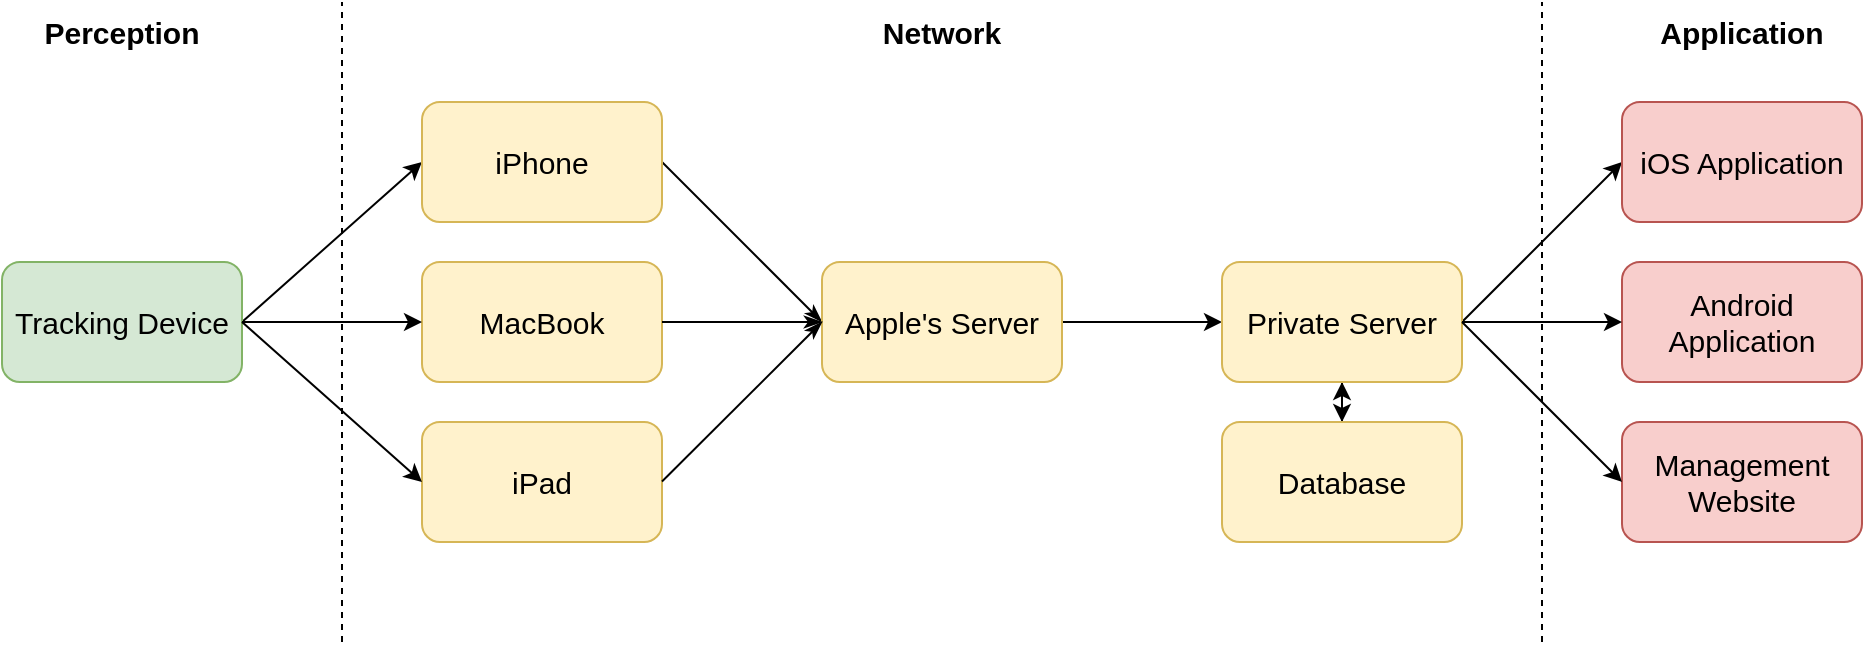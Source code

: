<mxfile version="25.0.3">
  <diagram name="Page-1" id="nqh0FGsFFFs43toVcBv-">
    <mxGraphModel dx="1304" dy="648" grid="1" gridSize="10" guides="1" tooltips="1" connect="1" arrows="1" fold="1" page="1" pageScale="1" pageWidth="850" pageHeight="1100" math="0" shadow="0">
      <root>
        <mxCell id="0" />
        <mxCell id="1" parent="0" />
        <mxCell id="0Yl4MtEkc3vjJpfoT6oy-11" style="rounded=0;orthogonalLoop=1;jettySize=auto;html=1;entryX=0;entryY=0.5;entryDx=0;entryDy=0;exitX=1;exitY=0.5;exitDx=0;exitDy=0;fontSize=15;" edge="1" parent="1" source="0Yl4MtEkc3vjJpfoT6oy-1" target="0Yl4MtEkc3vjJpfoT6oy-2">
          <mxGeometry relative="1" as="geometry" />
        </mxCell>
        <mxCell id="0Yl4MtEkc3vjJpfoT6oy-1" value="Tracking Device" style="rounded=1;whiteSpace=wrap;html=1;fillColor=#d5e8d4;strokeColor=#82b366;fontSize=15;" vertex="1" parent="1">
          <mxGeometry x="110" y="360" width="120" height="60" as="geometry" />
        </mxCell>
        <mxCell id="0Yl4MtEkc3vjJpfoT6oy-14" style="rounded=0;orthogonalLoop=1;jettySize=auto;html=1;entryX=0;entryY=0.5;entryDx=0;entryDy=0;exitX=1;exitY=0.5;exitDx=0;exitDy=0;endArrow=classicThin;endFill=1;fontSize=15;" edge="1" parent="1" source="0Yl4MtEkc3vjJpfoT6oy-2" target="0Yl4MtEkc3vjJpfoT6oy-5">
          <mxGeometry relative="1" as="geometry" />
        </mxCell>
        <mxCell id="0Yl4MtEkc3vjJpfoT6oy-2" value="iPhone" style="rounded=1;whiteSpace=wrap;html=1;fillColor=#fff2cc;strokeColor=#d6b656;fontSize=15;" vertex="1" parent="1">
          <mxGeometry x="320" y="280" width="120" height="60" as="geometry" />
        </mxCell>
        <mxCell id="0Yl4MtEkc3vjJpfoT6oy-3" value="MacBook" style="rounded=1;whiteSpace=wrap;html=1;fillColor=#fff2cc;strokeColor=#d6b656;fontSize=15;" vertex="1" parent="1">
          <mxGeometry x="320" y="360" width="120" height="60" as="geometry" />
        </mxCell>
        <mxCell id="0Yl4MtEkc3vjJpfoT6oy-4" value="iPad" style="rounded=1;whiteSpace=wrap;html=1;fillColor=#fff2cc;strokeColor=#d6b656;fontSize=15;" vertex="1" parent="1">
          <mxGeometry x="320" y="440" width="120" height="60" as="geometry" />
        </mxCell>
        <mxCell id="0Yl4MtEkc3vjJpfoT6oy-17" value="" style="edgeStyle=orthogonalEdgeStyle;rounded=0;orthogonalLoop=1;jettySize=auto;html=1;fontSize=15;" edge="1" parent="1" source="0Yl4MtEkc3vjJpfoT6oy-5" target="0Yl4MtEkc3vjJpfoT6oy-6">
          <mxGeometry relative="1" as="geometry" />
        </mxCell>
        <mxCell id="0Yl4MtEkc3vjJpfoT6oy-5" value="Apple&#39;s Server" style="rounded=1;whiteSpace=wrap;html=1;fillColor=#fff2cc;strokeColor=#d6b656;fontSize=15;" vertex="1" parent="1">
          <mxGeometry x="520" y="360" width="120" height="60" as="geometry" />
        </mxCell>
        <mxCell id="0Yl4MtEkc3vjJpfoT6oy-18" value="" style="edgeStyle=orthogonalEdgeStyle;rounded=0;orthogonalLoop=1;jettySize=auto;html=1;startArrow=classic;startFill=1;fontSize=15;" edge="1" parent="1" source="0Yl4MtEkc3vjJpfoT6oy-6" target="0Yl4MtEkc3vjJpfoT6oy-7">
          <mxGeometry relative="1" as="geometry" />
        </mxCell>
        <mxCell id="0Yl4MtEkc3vjJpfoT6oy-19" style="rounded=0;orthogonalLoop=1;jettySize=auto;html=1;entryX=0;entryY=0.5;entryDx=0;entryDy=0;exitX=1;exitY=0.5;exitDx=0;exitDy=0;fontSize=15;" edge="1" parent="1" source="0Yl4MtEkc3vjJpfoT6oy-6" target="0Yl4MtEkc3vjJpfoT6oy-8">
          <mxGeometry relative="1" as="geometry" />
        </mxCell>
        <mxCell id="0Yl4MtEkc3vjJpfoT6oy-6" value="Private Server" style="rounded=1;whiteSpace=wrap;html=1;fillColor=#fff2cc;strokeColor=#d6b656;fontSize=15;" vertex="1" parent="1">
          <mxGeometry x="720" y="360" width="120" height="60" as="geometry" />
        </mxCell>
        <mxCell id="0Yl4MtEkc3vjJpfoT6oy-7" value="Database" style="rounded=1;whiteSpace=wrap;html=1;fillColor=#fff2cc;strokeColor=#d6b656;fontSize=15;" vertex="1" parent="1">
          <mxGeometry x="720" y="440" width="120" height="60" as="geometry" />
        </mxCell>
        <mxCell id="0Yl4MtEkc3vjJpfoT6oy-8" value="iOS Application" style="rounded=1;whiteSpace=wrap;html=1;fillColor=#f8cecc;strokeColor=#b85450;fontSize=15;" vertex="1" parent="1">
          <mxGeometry x="920" y="280" width="120" height="60" as="geometry" />
        </mxCell>
        <mxCell id="0Yl4MtEkc3vjJpfoT6oy-9" value="Android Application" style="rounded=1;whiteSpace=wrap;html=1;fillColor=#f8cecc;strokeColor=#b85450;fontSize=15;" vertex="1" parent="1">
          <mxGeometry x="920" y="360" width="120" height="60" as="geometry" />
        </mxCell>
        <mxCell id="0Yl4MtEkc3vjJpfoT6oy-10" value="Management&lt;div&gt;Website&lt;/div&gt;" style="rounded=1;whiteSpace=wrap;html=1;fillColor=#f8cecc;strokeColor=#b85450;fontSize=15;" vertex="1" parent="1">
          <mxGeometry x="920" y="440" width="120" height="60" as="geometry" />
        </mxCell>
        <mxCell id="0Yl4MtEkc3vjJpfoT6oy-12" style="rounded=0;orthogonalLoop=1;jettySize=auto;html=1;entryX=0;entryY=0.5;entryDx=0;entryDy=0;exitX=1;exitY=0.5;exitDx=0;exitDy=0;fontSize=15;" edge="1" parent="1" source="0Yl4MtEkc3vjJpfoT6oy-1" target="0Yl4MtEkc3vjJpfoT6oy-3">
          <mxGeometry relative="1" as="geometry">
            <mxPoint x="240" y="400" as="sourcePoint" />
            <mxPoint x="330" y="320" as="targetPoint" />
          </mxGeometry>
        </mxCell>
        <mxCell id="0Yl4MtEkc3vjJpfoT6oy-13" style="rounded=0;orthogonalLoop=1;jettySize=auto;html=1;entryX=0;entryY=0.5;entryDx=0;entryDy=0;fontSize=15;" edge="1" parent="1" target="0Yl4MtEkc3vjJpfoT6oy-4">
          <mxGeometry relative="1" as="geometry">
            <mxPoint x="230" y="390" as="sourcePoint" />
            <mxPoint x="330" y="400" as="targetPoint" />
          </mxGeometry>
        </mxCell>
        <mxCell id="0Yl4MtEkc3vjJpfoT6oy-15" style="rounded=0;orthogonalLoop=1;jettySize=auto;html=1;entryX=0;entryY=0.5;entryDx=0;entryDy=0;exitX=1;exitY=0.5;exitDx=0;exitDy=0;endArrow=classicThin;endFill=1;fontSize=15;" edge="1" parent="1" target="0Yl4MtEkc3vjJpfoT6oy-5">
          <mxGeometry relative="1" as="geometry">
            <mxPoint x="440" y="390" as="sourcePoint" />
            <mxPoint x="520" y="470" as="targetPoint" />
          </mxGeometry>
        </mxCell>
        <mxCell id="0Yl4MtEkc3vjJpfoT6oy-16" style="rounded=0;orthogonalLoop=1;jettySize=auto;html=1;entryX=0;entryY=0.5;entryDx=0;entryDy=0;exitX=1;exitY=0.5;exitDx=0;exitDy=0;endArrow=classicThin;endFill=1;fontSize=15;" edge="1" parent="1" target="0Yl4MtEkc3vjJpfoT6oy-5">
          <mxGeometry relative="1" as="geometry">
            <mxPoint x="440" y="469.76" as="sourcePoint" />
            <mxPoint x="520" y="469.76" as="targetPoint" />
          </mxGeometry>
        </mxCell>
        <mxCell id="0Yl4MtEkc3vjJpfoT6oy-20" style="rounded=0;orthogonalLoop=1;jettySize=auto;html=1;entryX=0;entryY=0.5;entryDx=0;entryDy=0;exitX=1;exitY=0.5;exitDx=0;exitDy=0;fontSize=15;" edge="1" parent="1" source="0Yl4MtEkc3vjJpfoT6oy-6" target="0Yl4MtEkc3vjJpfoT6oy-9">
          <mxGeometry relative="1" as="geometry">
            <mxPoint x="850" y="400" as="sourcePoint" />
            <mxPoint x="930" y="320" as="targetPoint" />
          </mxGeometry>
        </mxCell>
        <mxCell id="0Yl4MtEkc3vjJpfoT6oy-21" style="rounded=0;orthogonalLoop=1;jettySize=auto;html=1;entryX=0;entryY=0.5;entryDx=0;entryDy=0;exitX=1;exitY=0.5;exitDx=0;exitDy=0;fontSize=15;" edge="1" parent="1" source="0Yl4MtEkc3vjJpfoT6oy-6" target="0Yl4MtEkc3vjJpfoT6oy-10">
          <mxGeometry relative="1" as="geometry">
            <mxPoint x="850" y="400" as="sourcePoint" />
            <mxPoint x="930" y="400" as="targetPoint" />
          </mxGeometry>
        </mxCell>
        <mxCell id="0Yl4MtEkc3vjJpfoT6oy-22" value="" style="endArrow=none;dashed=1;html=1;rounded=0;" edge="1" parent="1">
          <mxGeometry width="50" height="50" relative="1" as="geometry">
            <mxPoint x="280" y="550" as="sourcePoint" />
            <mxPoint x="280" y="230" as="targetPoint" />
          </mxGeometry>
        </mxCell>
        <mxCell id="0Yl4MtEkc3vjJpfoT6oy-23" value="" style="endArrow=none;dashed=1;html=1;rounded=0;" edge="1" parent="1">
          <mxGeometry width="50" height="50" relative="1" as="geometry">
            <mxPoint x="880" y="550" as="sourcePoint" />
            <mxPoint x="880" y="230" as="targetPoint" />
          </mxGeometry>
        </mxCell>
        <mxCell id="0Yl4MtEkc3vjJpfoT6oy-24" value="Perception" style="text;html=1;align=center;verticalAlign=middle;whiteSpace=wrap;rounded=0;fontSize=15;fontStyle=1" vertex="1" parent="1">
          <mxGeometry x="140" y="230" width="60" height="30" as="geometry" />
        </mxCell>
        <mxCell id="0Yl4MtEkc3vjJpfoT6oy-25" value="Network" style="text;html=1;align=center;verticalAlign=middle;whiteSpace=wrap;rounded=0;fontSize=15;fontStyle=1" vertex="1" parent="1">
          <mxGeometry x="550" y="230" width="60" height="30" as="geometry" />
        </mxCell>
        <mxCell id="0Yl4MtEkc3vjJpfoT6oy-26" value="Application" style="text;html=1;align=center;verticalAlign=middle;whiteSpace=wrap;rounded=0;fontSize=15;fontStyle=1" vertex="1" parent="1">
          <mxGeometry x="950" y="230" width="60" height="30" as="geometry" />
        </mxCell>
      </root>
    </mxGraphModel>
  </diagram>
</mxfile>
